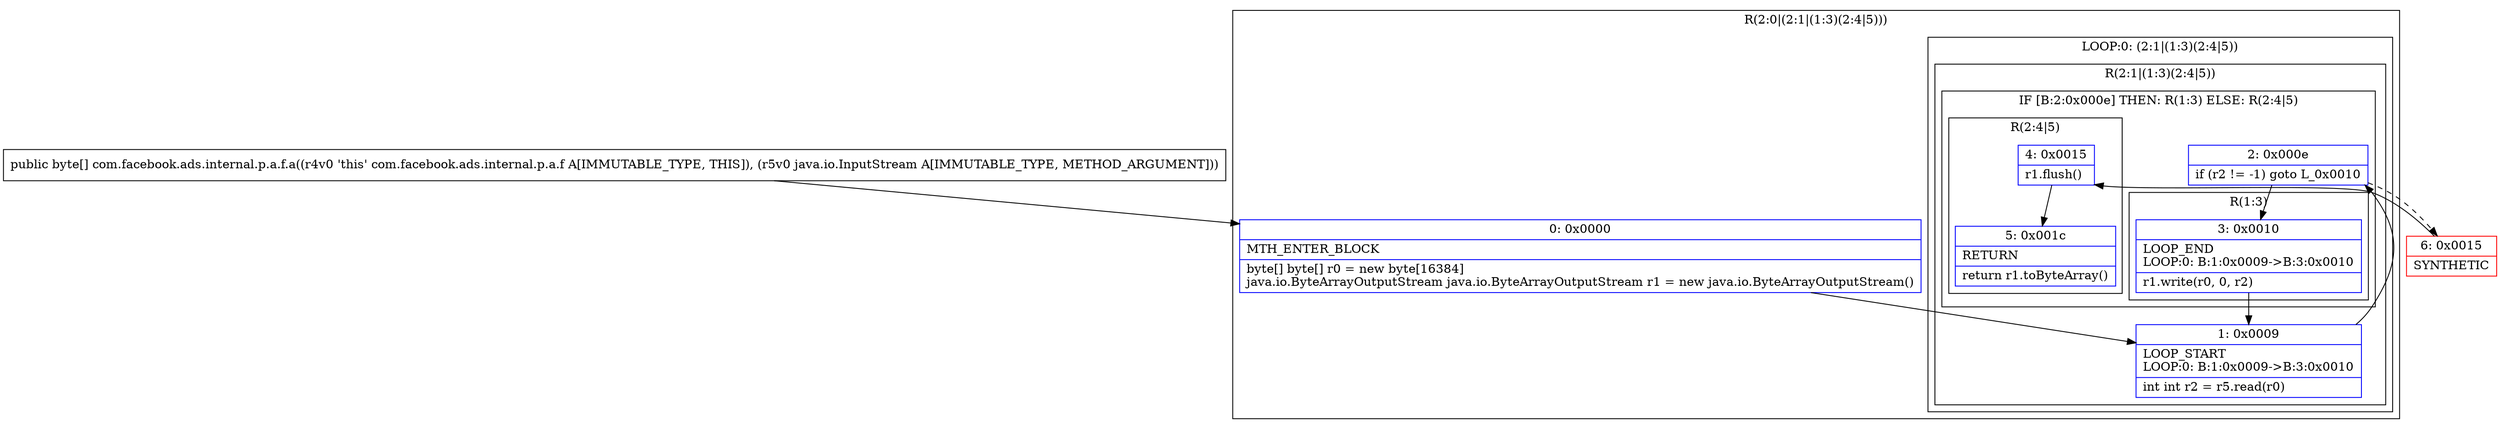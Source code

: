 digraph "CFG forcom.facebook.ads.internal.p.a.f.a(Ljava\/io\/InputStream;)[B" {
subgraph cluster_Region_20875381 {
label = "R(2:0|(2:1|(1:3)(2:4|5)))";
node [shape=record,color=blue];
Node_0 [shape=record,label="{0\:\ 0x0000|MTH_ENTER_BLOCK\l|byte[] byte[] r0 = new byte[16384]\ljava.io.ByteArrayOutputStream java.io.ByteArrayOutputStream r1 = new java.io.ByteArrayOutputStream()\l}"];
subgraph cluster_LoopRegion_739978614 {
label = "LOOP:0: (2:1|(1:3)(2:4|5))";
node [shape=record,color=blue];
subgraph cluster_Region_1544604241 {
label = "R(2:1|(1:3)(2:4|5))";
node [shape=record,color=blue];
Node_1 [shape=record,label="{1\:\ 0x0009|LOOP_START\lLOOP:0: B:1:0x0009\-\>B:3:0x0010\l|int int r2 = r5.read(r0)\l}"];
subgraph cluster_IfRegion_376550557 {
label = "IF [B:2:0x000e] THEN: R(1:3) ELSE: R(2:4|5)";
node [shape=record,color=blue];
Node_2 [shape=record,label="{2\:\ 0x000e|if (r2 != \-1) goto L_0x0010\l}"];
subgraph cluster_Region_1207263432 {
label = "R(1:3)";
node [shape=record,color=blue];
Node_3 [shape=record,label="{3\:\ 0x0010|LOOP_END\lLOOP:0: B:1:0x0009\-\>B:3:0x0010\l|r1.write(r0, 0, r2)\l}"];
}
subgraph cluster_Region_1668933031 {
label = "R(2:4|5)";
node [shape=record,color=blue];
Node_4 [shape=record,label="{4\:\ 0x0015|r1.flush()\l}"];
Node_5 [shape=record,label="{5\:\ 0x001c|RETURN\l|return r1.toByteArray()\l}"];
}
}
}
}
}
Node_6 [shape=record,color=red,label="{6\:\ 0x0015|SYNTHETIC\l}"];
MethodNode[shape=record,label="{public byte[] com.facebook.ads.internal.p.a.f.a((r4v0 'this' com.facebook.ads.internal.p.a.f A[IMMUTABLE_TYPE, THIS]), (r5v0 java.io.InputStream A[IMMUTABLE_TYPE, METHOD_ARGUMENT])) }"];
MethodNode -> Node_0;
Node_0 -> Node_1;
Node_1 -> Node_2;
Node_2 -> Node_3;
Node_2 -> Node_6[style=dashed];
Node_3 -> Node_1;
Node_4 -> Node_5;
Node_6 -> Node_4;
}

